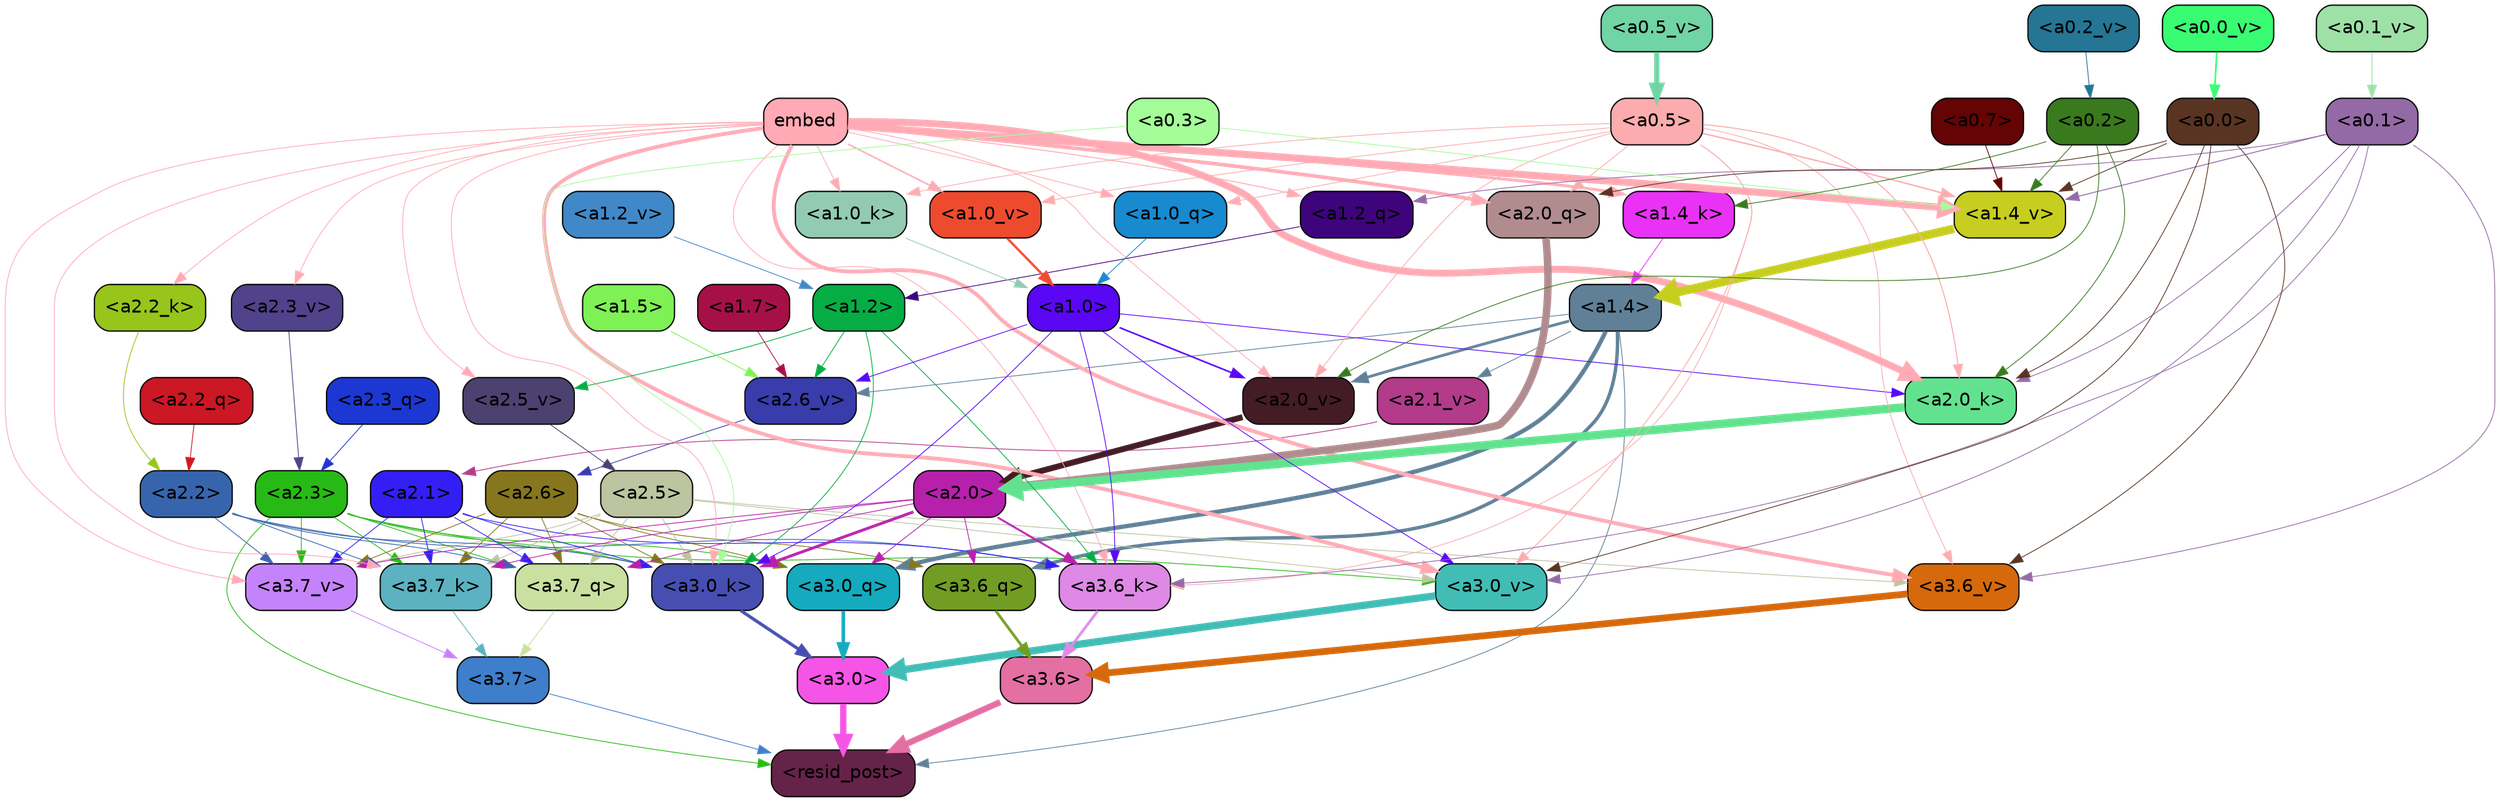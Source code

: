 strict digraph "" {
	graph [bgcolor=transparent,
		layout=dot,
		overlap=false,
		splines=true
	];
	"<a3.7>"	[color=black,
		fillcolor="#3e7ecb",
		fontname=Helvetica,
		shape=box,
		style="filled, rounded"];
	"<resid_post>"	[color=black,
		fillcolor="#662349",
		fontname=Helvetica,
		shape=box,
		style="filled, rounded"];
	"<a3.7>" -> "<resid_post>"	[color="#3e7ecb",
		penwidth=0.6];
	"<a3.6>"	[color=black,
		fillcolor="#e36fa3",
		fontname=Helvetica,
		shape=box,
		style="filled, rounded"];
	"<a3.6>" -> "<resid_post>"	[color="#e36fa3",
		penwidth=4.751612067222595];
	"<a3.0>"	[color=black,
		fillcolor="#f555e7",
		fontname=Helvetica,
		shape=box,
		style="filled, rounded"];
	"<a3.0>" -> "<resid_post>"	[color="#f555e7",
		penwidth=4.884142994880676];
	"<a2.3>"	[color=black,
		fillcolor="#27ba16",
		fontname=Helvetica,
		shape=box,
		style="filled, rounded"];
	"<a2.3>" -> "<resid_post>"	[color="#27ba16",
		penwidth=0.6];
	"<a3.7_q>"	[color=black,
		fillcolor="#cae0a0",
		fontname=Helvetica,
		shape=box,
		style="filled, rounded"];
	"<a2.3>" -> "<a3.7_q>"	[color="#27ba16",
		penwidth=0.6];
	"<a3.0_q>"	[color=black,
		fillcolor="#15aabe",
		fontname=Helvetica,
		shape=box,
		style="filled, rounded"];
	"<a2.3>" -> "<a3.0_q>"	[color="#27ba16",
		penwidth=0.6];
	"<a3.7_k>"	[color=black,
		fillcolor="#5cb2c0",
		fontname=Helvetica,
		shape=box,
		style="filled, rounded"];
	"<a2.3>" -> "<a3.7_k>"	[color="#27ba16",
		penwidth=0.6];
	"<a3.0_k>"	[color=black,
		fillcolor="#464fb1",
		fontname=Helvetica,
		shape=box,
		style="filled, rounded"];
	"<a2.3>" -> "<a3.0_k>"	[color="#27ba16",
		penwidth=0.6];
	"<a3.7_v>"	[color=black,
		fillcolor="#c583fb",
		fontname=Helvetica,
		shape=box,
		style="filled, rounded"];
	"<a2.3>" -> "<a3.7_v>"	[color="#27ba16",
		penwidth=0.6];
	"<a3.0_v>"	[color=black,
		fillcolor="#41bdb6",
		fontname=Helvetica,
		shape=box,
		style="filled, rounded"];
	"<a2.3>" -> "<a3.0_v>"	[color="#27ba16",
		penwidth=0.6];
	"<a1.4>"	[color=black,
		fillcolor="#5f8097",
		fontname=Helvetica,
		shape=box,
		style="filled, rounded"];
	"<a1.4>" -> "<resid_post>"	[color="#5f8097",
		penwidth=0.6];
	"<a3.6_q>"	[color=black,
		fillcolor="#729d24",
		fontname=Helvetica,
		shape=box,
		style="filled, rounded"];
	"<a1.4>" -> "<a3.6_q>"	[color="#5f8097",
		penwidth=2.6469622254371643];
	"<a1.4>" -> "<a3.0_q>"	[color="#5f8097",
		penwidth=3.3040847778320312];
	"<a2.6_v>"	[color=black,
		fillcolor="#383dab",
		fontname=Helvetica,
		shape=box,
		style="filled, rounded"];
	"<a1.4>" -> "<a2.6_v>"	[color="#5f8097",
		penwidth=0.6];
	"<a2.1_v>"	[color=black,
		fillcolor="#b23c8a",
		fontname=Helvetica,
		shape=box,
		style="filled, rounded"];
	"<a1.4>" -> "<a2.1_v>"	[color="#5f8097",
		penwidth=0.6];
	"<a2.0_v>"	[color=black,
		fillcolor="#441c26",
		fontname=Helvetica,
		shape=box,
		style="filled, rounded"];
	"<a1.4>" -> "<a2.0_v>"	[color="#5f8097",
		penwidth=2.1286070346832275];
	"<a3.7_q>" -> "<a3.7>"	[color="#cae0a0",
		penwidth=0.6];
	"<a3.6_q>" -> "<a3.6>"	[color="#729d24",
		penwidth=2.091020345687866];
	"<a3.0_q>" -> "<a3.0>"	[color="#15aabe",
		penwidth=2.7421876192092896];
	"<a3.7_k>" -> "<a3.7>"	[color="#5cb2c0",
		penwidth=0.6];
	"<a3.6_k>"	[color=black,
		fillcolor="#de89e5",
		fontname=Helvetica,
		shape=box,
		style="filled, rounded"];
	"<a3.6_k>" -> "<a3.6>"	[color="#de89e5",
		penwidth=2.048597991466522];
	"<a3.0_k>" -> "<a3.0>"	[color="#464fb1",
		penwidth=2.476402521133423];
	"<a3.7_v>" -> "<a3.7>"	[color="#c583fb",
		penwidth=0.6];
	"<a3.6_v>"	[color=black,
		fillcolor="#d6690b",
		fontname=Helvetica,
		shape=box,
		style="filled, rounded"];
	"<a3.6_v>" -> "<a3.6>"	[color="#d6690b",
		penwidth=5.2550448179244995];
	"<a3.0_v>" -> "<a3.0>"	[color="#41bdb6",
		penwidth=5.652270674705505];
	"<a2.6>"	[color=black,
		fillcolor="#86761d",
		fontname=Helvetica,
		shape=box,
		style="filled, rounded"];
	"<a2.6>" -> "<a3.7_q>"	[color="#86761d",
		penwidth=0.6];
	"<a2.6>" -> "<a3.6_q>"	[color="#86761d",
		penwidth=0.6];
	"<a2.6>" -> "<a3.0_q>"	[color="#86761d",
		penwidth=0.6];
	"<a2.6>" -> "<a3.7_k>"	[color="#86761d",
		penwidth=0.6];
	"<a2.6>" -> "<a3.0_k>"	[color="#86761d",
		penwidth=0.6];
	"<a2.6>" -> "<a3.7_v>"	[color="#86761d",
		penwidth=0.6];
	"<a2.5>"	[color=black,
		fillcolor="#bcc4a0",
		fontname=Helvetica,
		shape=box,
		style="filled, rounded"];
	"<a2.5>" -> "<a3.7_q>"	[color="#bcc4a0",
		penwidth=0.6];
	"<a2.5>" -> "<a3.7_k>"	[color="#bcc4a0",
		penwidth=0.6];
	"<a2.5>" -> "<a3.0_k>"	[color="#bcc4a0",
		penwidth=0.6];
	"<a2.5>" -> "<a3.7_v>"	[color="#bcc4a0",
		penwidth=0.6];
	"<a2.5>" -> "<a3.6_v>"	[color="#bcc4a0",
		penwidth=0.6];
	"<a2.5>" -> "<a3.0_v>"	[color="#bcc4a0",
		penwidth=0.6];
	"<a2.2>"	[color=black,
		fillcolor="#3765ad",
		fontname=Helvetica,
		shape=box,
		style="filled, rounded"];
	"<a2.2>" -> "<a3.7_q>"	[color="#3765ad",
		penwidth=0.6];
	"<a2.2>" -> "<a3.7_k>"	[color="#3765ad",
		penwidth=0.6];
	"<a2.2>" -> "<a3.6_k>"	[color="#3765ad",
		penwidth=0.6];
	"<a2.2>" -> "<a3.0_k>"	[color="#3765ad",
		penwidth=0.6];
	"<a2.2>" -> "<a3.7_v>"	[color="#3765ad",
		penwidth=0.6];
	"<a2.1>"	[color=black,
		fillcolor="#331ff5",
		fontname=Helvetica,
		shape=box,
		style="filled, rounded"];
	"<a2.1>" -> "<a3.7_q>"	[color="#331ff5",
		penwidth=0.6];
	"<a2.1>" -> "<a3.7_k>"	[color="#331ff5",
		penwidth=0.6];
	"<a2.1>" -> "<a3.6_k>"	[color="#331ff5",
		penwidth=0.6];
	"<a2.1>" -> "<a3.0_k>"	[color="#331ff5",
		penwidth=0.6];
	"<a2.1>" -> "<a3.7_v>"	[color="#331ff5",
		penwidth=0.6];
	"<a2.0>"	[color=black,
		fillcolor="#b720ab",
		fontname=Helvetica,
		shape=box,
		style="filled, rounded"];
	"<a2.0>" -> "<a3.7_q>"	[color="#b720ab",
		penwidth=0.6];
	"<a2.0>" -> "<a3.6_q>"	[color="#b720ab",
		penwidth=0.6];
	"<a2.0>" -> "<a3.0_q>"	[color="#b720ab",
		penwidth=0.6];
	"<a2.0>" -> "<a3.7_k>"	[color="#b720ab",
		penwidth=0.6];
	"<a2.0>" -> "<a3.6_k>"	[color="#b720ab",
		penwidth=1.4757367372512817];
	"<a2.0>" -> "<a3.0_k>"	[color="#b720ab",
		penwidth=2.2137351036071777];
	"<a2.0>" -> "<a3.7_v>"	[color="#b720ab",
		penwidth=0.6];
	embed	[color=black,
		fillcolor="#ffaab4",
		fontname=Helvetica,
		shape=box,
		style="filled, rounded"];
	embed -> "<a3.7_k>"	[color="#ffaab4",
		penwidth=0.6];
	embed -> "<a3.6_k>"	[color="#ffaab4",
		penwidth=0.6];
	embed -> "<a3.0_k>"	[color="#ffaab4",
		penwidth=0.6];
	embed -> "<a3.7_v>"	[color="#ffaab4",
		penwidth=0.6];
	embed -> "<a3.6_v>"	[color="#ffaab4",
		penwidth=2.9582033157348633];
	embed -> "<a3.0_v>"	[color="#ffaab4",
		penwidth=2.972973108291626];
	"<a2.0_q>"	[color=black,
		fillcolor="#b08c8f",
		fontname=Helvetica,
		shape=box,
		style="filled, rounded"];
	embed -> "<a2.0_q>"	[color="#ffaab4",
		penwidth=2.7699792869389057];
	"<a2.2_k>"	[color=black,
		fillcolor="#97c51c",
		fontname=Helvetica,
		shape=box,
		style="filled, rounded"];
	embed -> "<a2.2_k>"	[color="#ffaab4",
		penwidth=0.6];
	"<a2.0_k>"	[color=black,
		fillcolor="#62e28f",
		fontname=Helvetica,
		shape=box,
		style="filled, rounded"];
	embed -> "<a2.0_k>"	[color="#ffaab4",
		penwidth=5.362775564193726];
	"<a2.5_v>"	[color=black,
		fillcolor="#4c426f",
		fontname=Helvetica,
		shape=box,
		style="filled, rounded"];
	embed -> "<a2.5_v>"	[color="#ffaab4",
		penwidth=0.6];
	"<a2.3_v>"	[color=black,
		fillcolor="#50428b",
		fontname=Helvetica,
		shape=box,
		style="filled, rounded"];
	embed -> "<a2.3_v>"	[color="#ffaab4",
		penwidth=0.6];
	embed -> "<a2.0_v>"	[color="#ffaab4",
		penwidth=0.6];
	"<a1.2_q>"	[color=black,
		fillcolor="#3e047c",
		fontname=Helvetica,
		shape=box,
		style="filled, rounded"];
	embed -> "<a1.2_q>"	[color="#ffaab4",
		penwidth=0.7193574905395508];
	"<a1.0_q>"	[color=black,
		fillcolor="#188ad0",
		fontname=Helvetica,
		shape=box,
		style="filled, rounded"];
	embed -> "<a1.0_q>"	[color="#ffaab4",
		penwidth=0.6];
	"<a1.4_k>"	[color=black,
		fillcolor="#e932f6",
		fontname=Helvetica,
		shape=box,
		style="filled, rounded"];
	embed -> "<a1.4_k>"	[color="#ffaab4",
		penwidth=2.147887945175171];
	"<a1.0_k>"	[color=black,
		fillcolor="#93cbb2",
		fontname=Helvetica,
		shape=box,
		style="filled, rounded"];
	embed -> "<a1.0_k>"	[color="#ffaab4",
		penwidth=0.6];
	"<a1.4_v>"	[color=black,
		fillcolor="#c7ce20",
		fontname=Helvetica,
		shape=box,
		style="filled, rounded"];
	embed -> "<a1.4_v>"	[color="#ffaab4",
		penwidth=5.545122385025024];
	"<a1.0_v>"	[color=black,
		fillcolor="#ee4b2e",
		fontname=Helvetica,
		shape=box,
		style="filled, rounded"];
	embed -> "<a1.0_v>"	[color="#ffaab4",
		penwidth=1.26444411277771];
	"<a1.2>"	[color=black,
		fillcolor="#06ad44",
		fontname=Helvetica,
		shape=box,
		style="filled, rounded"];
	"<a1.2>" -> "<a3.6_k>"	[color="#06ad44",
		penwidth=0.6];
	"<a1.2>" -> "<a3.0_k>"	[color="#06ad44",
		penwidth=0.6];
	"<a1.2>" -> "<a2.6_v>"	[color="#06ad44",
		penwidth=0.6];
	"<a1.2>" -> "<a2.5_v>"	[color="#06ad44",
		penwidth=0.6];
	"<a1.0>"	[color=black,
		fillcolor="#5907f4",
		fontname=Helvetica,
		shape=box,
		style="filled, rounded"];
	"<a1.0>" -> "<a3.6_k>"	[color="#5907f4",
		penwidth=0.6];
	"<a1.0>" -> "<a3.0_k>"	[color="#5907f4",
		penwidth=0.6];
	"<a1.0>" -> "<a3.0_v>"	[color="#5907f4",
		penwidth=0.6];
	"<a1.0>" -> "<a2.0_k>"	[color="#5907f4",
		penwidth=0.6];
	"<a1.0>" -> "<a2.6_v>"	[color="#5907f4",
		penwidth=0.6];
	"<a1.0>" -> "<a2.0_v>"	[color="#5907f4",
		penwidth=1.2240618467330933];
	"<a0.5>"	[color=black,
		fillcolor="#fbacae",
		fontname=Helvetica,
		shape=box,
		style="filled, rounded"];
	"<a0.5>" -> "<a3.6_k>"	[color="#fbacae",
		penwidth=0.6];
	"<a0.5>" -> "<a3.6_v>"	[color="#fbacae",
		penwidth=0.6];
	"<a0.5>" -> "<a3.0_v>"	[color="#fbacae",
		penwidth=0.6790935099124908];
	"<a0.5>" -> "<a2.0_q>"	[color="#fbacae",
		penwidth=0.6];
	"<a0.5>" -> "<a2.0_k>"	[color="#fbacae",
		penwidth=0.7897988557815552];
	"<a0.5>" -> "<a2.0_v>"	[color="#fbacae",
		penwidth=0.6];
	"<a0.5>" -> "<a1.0_q>"	[color="#fbacae",
		penwidth=0.6];
	"<a0.5>" -> "<a1.0_k>"	[color="#fbacae",
		penwidth=0.6];
	"<a0.5>" -> "<a1.4_v>"	[color="#fbacae",
		penwidth=1.0479987859725952];
	"<a0.5>" -> "<a1.0_v>"	[color="#fbacae",
		penwidth=0.6];
	"<a0.1>"	[color=black,
		fillcolor="#946aa6",
		fontname=Helvetica,
		shape=box,
		style="filled, rounded"];
	"<a0.1>" -> "<a3.6_k>"	[color="#946aa6",
		penwidth=0.6];
	"<a0.1>" -> "<a3.6_v>"	[color="#946aa6",
		penwidth=0.6];
	"<a0.1>" -> "<a3.0_v>"	[color="#946aa6",
		penwidth=0.6];
	"<a0.1>" -> "<a2.0_k>"	[color="#946aa6",
		penwidth=0.6];
	"<a0.1>" -> "<a1.2_q>"	[color="#946aa6",
		penwidth=0.6];
	"<a0.1>" -> "<a1.4_v>"	[color="#946aa6",
		penwidth=0.7031502723693848];
	"<a0.3>"	[color=black,
		fillcolor="#a4fd98",
		fontname=Helvetica,
		shape=box,
		style="filled, rounded"];
	"<a0.3>" -> "<a3.0_k>"	[color="#a4fd98",
		penwidth=0.6];
	"<a0.3>" -> "<a1.4_v>"	[color="#a4fd98",
		penwidth=0.6];
	"<a0.0>"	[color=black,
		fillcolor="#593423",
		fontname=Helvetica,
		shape=box,
		style="filled, rounded"];
	"<a0.0>" -> "<a3.6_v>"	[color="#593423",
		penwidth=0.6];
	"<a0.0>" -> "<a3.0_v>"	[color="#593423",
		penwidth=0.6];
	"<a0.0>" -> "<a2.0_q>"	[color="#593423",
		penwidth=0.6];
	"<a0.0>" -> "<a2.0_k>"	[color="#593423",
		penwidth=0.6];
	"<a0.0>" -> "<a1.4_v>"	[color="#593423",
		penwidth=0.6];
	"<a2.3_q>"	[color=black,
		fillcolor="#1d37d3",
		fontname=Helvetica,
		shape=box,
		style="filled, rounded"];
	"<a2.3_q>" -> "<a2.3>"	[color="#1d37d3",
		penwidth=0.6];
	"<a2.2_q>"	[color=black,
		fillcolor="#cc1724",
		fontname=Helvetica,
		shape=box,
		style="filled, rounded"];
	"<a2.2_q>" -> "<a2.2>"	[color="#cc1724",
		penwidth=0.6];
	"<a2.0_q>" -> "<a2.0>"	[color="#b08c8f",
		penwidth=5.819834470748901];
	"<a2.2_k>" -> "<a2.2>"	[color="#97c51c",
		penwidth=0.6];
	"<a2.0_k>" -> "<a2.0>"	[color="#62e28f",
		penwidth=6.470837593078613];
	"<a2.6_v>" -> "<a2.6>"	[color="#383dab",
		penwidth=0.6];
	"<a2.5_v>" -> "<a2.5>"	[color="#4c426f",
		penwidth=0.6];
	"<a2.3_v>" -> "<a2.3>"	[color="#50428b",
		penwidth=0.6];
	"<a2.1_v>" -> "<a2.1>"	[color="#b23c8a",
		penwidth=0.6];
	"<a2.0_v>" -> "<a2.0>"	[color="#441c26",
		penwidth=4.5950857400894165];
	"<a0.2>"	[color=black,
		fillcolor="#397a1f",
		fontname=Helvetica,
		shape=box,
		style="filled, rounded"];
	"<a0.2>" -> "<a2.0_k>"	[color="#397a1f",
		penwidth=0.6];
	"<a0.2>" -> "<a2.0_v>"	[color="#397a1f",
		penwidth=0.6];
	"<a0.2>" -> "<a1.4_k>"	[color="#397a1f",
		penwidth=0.6];
	"<a0.2>" -> "<a1.4_v>"	[color="#397a1f",
		penwidth=0.6];
	"<a1.7>"	[color=black,
		fillcolor="#a71046",
		fontname=Helvetica,
		shape=box,
		style="filled, rounded"];
	"<a1.7>" -> "<a2.6_v>"	[color="#a71046",
		penwidth=0.6];
	"<a1.5>"	[color=black,
		fillcolor="#7ef154",
		fontname=Helvetica,
		shape=box,
		style="filled, rounded"];
	"<a1.5>" -> "<a2.6_v>"	[color="#7ef154",
		penwidth=0.6];
	"<a1.2_q>" -> "<a1.2>"	[color="#3e047c",
		penwidth=0.6];
	"<a1.0_q>" -> "<a1.0>"	[color="#188ad0",
		penwidth=0.6];
	"<a1.4_k>" -> "<a1.4>"	[color="#e932f6",
		penwidth=0.6];
	"<a1.0_k>" -> "<a1.0>"	[color="#93cbb2",
		penwidth=0.6];
	"<a1.4_v>" -> "<a1.4>"	[color="#c7ce20",
		penwidth=6.635385513305664];
	"<a1.2_v>"	[color=black,
		fillcolor="#4188c8",
		fontname=Helvetica,
		shape=box,
		style="filled, rounded"];
	"<a1.2_v>" -> "<a1.2>"	[color="#4188c8",
		penwidth=0.6];
	"<a1.0_v>" -> "<a1.0>"	[color="#ee4b2e",
		penwidth=1.807669460773468];
	"<a0.7>"	[color=black,
		fillcolor="#640405",
		fontname=Helvetica,
		shape=box,
		style="filled, rounded"];
	"<a0.7>" -> "<a1.4_v>"	[color="#640405",
		penwidth=0.6];
	"<a0.5_v>"	[color=black,
		fillcolor="#71d4a4",
		fontname=Helvetica,
		shape=box,
		style="filled, rounded"];
	"<a0.5_v>" -> "<a0.5>"	[color="#71d4a4",
		penwidth=4.0294036865234375];
	"<a0.2_v>"	[color=black,
		fillcolor="#247694",
		fontname=Helvetica,
		shape=box,
		style="filled, rounded"];
	"<a0.2_v>" -> "<a0.2>"	[color="#247694",
		penwidth=0.6];
	"<a0.1_v>"	[color=black,
		fillcolor="#9ee1a7",
		fontname=Helvetica,
		shape=box,
		style="filled, rounded"];
	"<a0.1_v>" -> "<a0.1>"	[color="#9ee1a7",
		penwidth=0.6631441116333008];
	"<a0.0_v>"	[color=black,
		fillcolor="#39fc72",
		fontname=Helvetica,
		shape=box,
		style="filled, rounded"];
	"<a0.0_v>" -> "<a0.0>"	[color="#39fc72",
		penwidth=1.2803640365600586];
}
